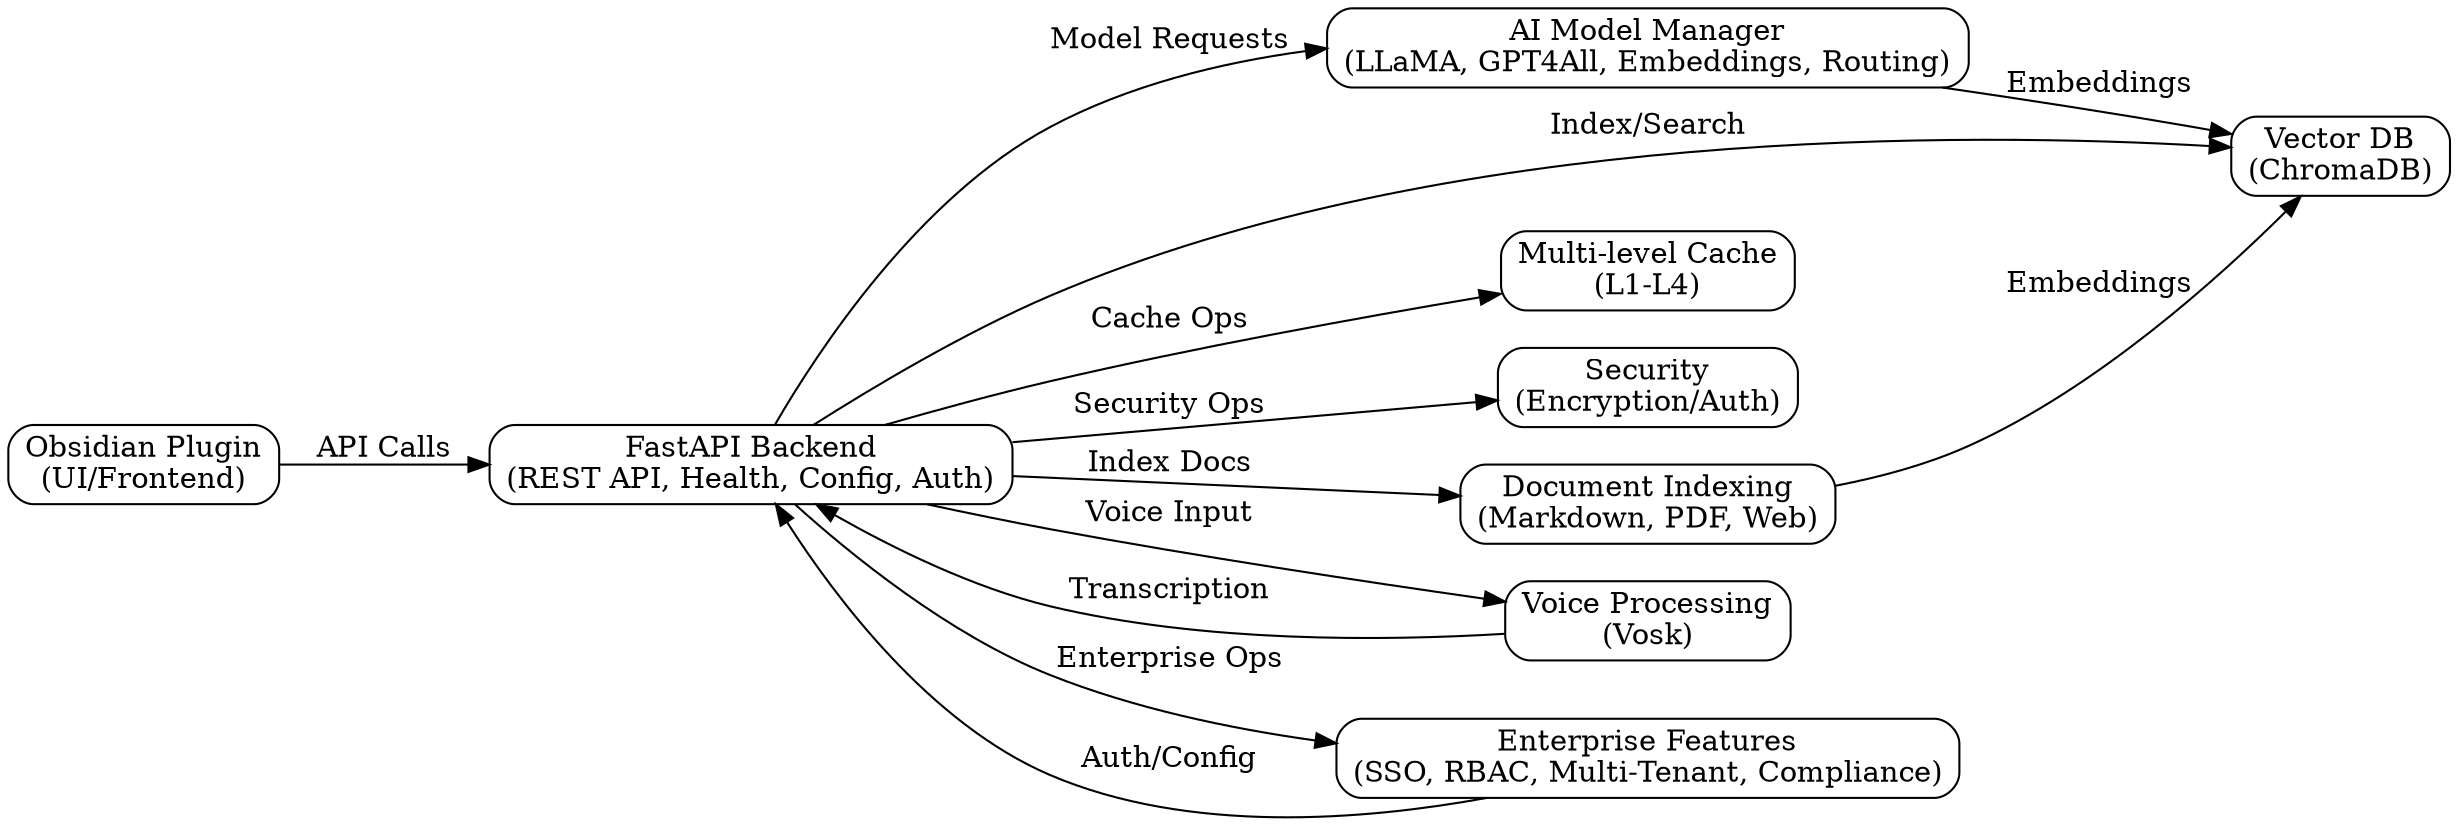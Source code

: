 digraph G {
  rankdir=LR;
  node [shape=box, style=rounded];

  A [label="Obsidian Plugin\n(UI/Frontend)"];
  B [label="FastAPI Backend\n(REST API, Health, Config, Auth)"];
  C [label="AI Model Manager\n(LLaMA, GPT4All, Embeddings, Routing)"];
  D [label="Vector DB\n(ChromaDB)"];
  E [label="Multi-level Cache\n(L1-L4)"];
  F [label="Security\n(Encryption/Auth)"];
  G [label="Document Indexing\n(Markdown, PDF, Web)"];
  H [label="Voice Processing\n(Vosk)"];
  I [label="Enterprise Features\n(SSO, RBAC, Multi-Tenant, Compliance)"];

  A -> B [label="API Calls"];
  B -> C [label="Model Requests"];
  B -> D [label="Index/Search"];
  B -> E [label="Cache Ops"];
  B -> F [label="Security Ops"];
  B -> G [label="Index Docs"];
  B -> H [label="Voice Input"];
  B -> I [label="Enterprise Ops"];
  C -> D [label="Embeddings"];
  G -> D [label="Embeddings"];
  H -> B [label="Transcription"];
  I -> B [label="Auth/Config"];
}
